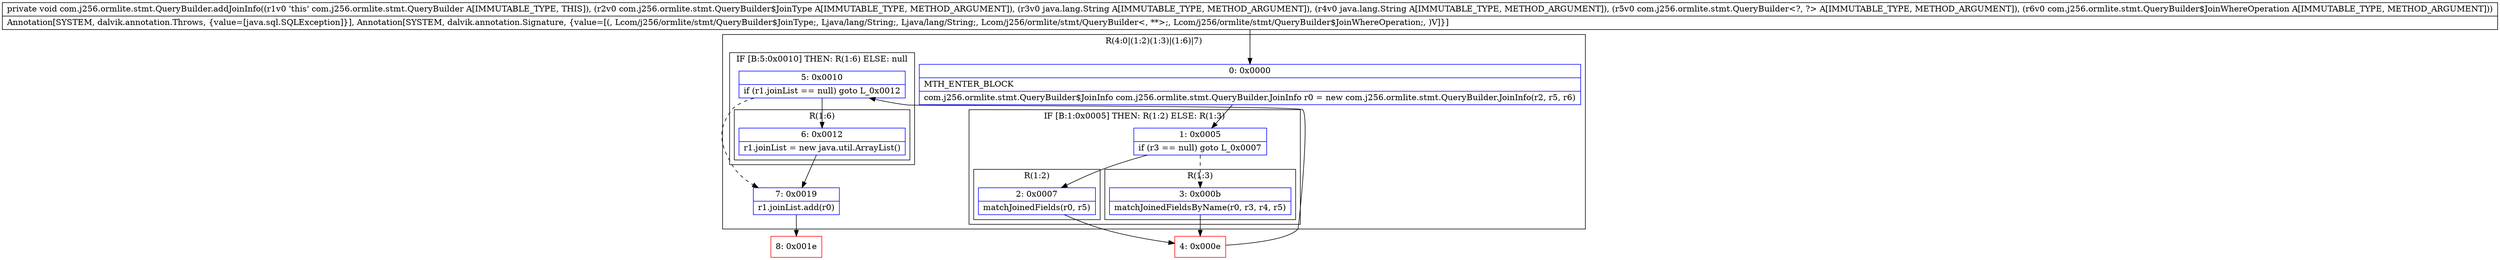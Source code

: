 digraph "CFG forcom.j256.ormlite.stmt.QueryBuilder.addJoinInfo(Lcom\/j256\/ormlite\/stmt\/QueryBuilder$JoinType;Ljava\/lang\/String;Ljava\/lang\/String;Lcom\/j256\/ormlite\/stmt\/QueryBuilder;Lcom\/j256\/ormlite\/stmt\/QueryBuilder$JoinWhereOperation;)V" {
subgraph cluster_Region_1399604056 {
label = "R(4:0|(1:2)(1:3)|(1:6)|7)";
node [shape=record,color=blue];
Node_0 [shape=record,label="{0\:\ 0x0000|MTH_ENTER_BLOCK\l|com.j256.ormlite.stmt.QueryBuilder$JoinInfo com.j256.ormlite.stmt.QueryBuilder.JoinInfo r0 = new com.j256.ormlite.stmt.QueryBuilder.JoinInfo(r2, r5, r6)\l}"];
subgraph cluster_IfRegion_634336500 {
label = "IF [B:1:0x0005] THEN: R(1:2) ELSE: R(1:3)";
node [shape=record,color=blue];
Node_1 [shape=record,label="{1\:\ 0x0005|if (r3 == null) goto L_0x0007\l}"];
subgraph cluster_Region_807551246 {
label = "R(1:2)";
node [shape=record,color=blue];
Node_2 [shape=record,label="{2\:\ 0x0007|matchJoinedFields(r0, r5)\l}"];
}
subgraph cluster_Region_714559993 {
label = "R(1:3)";
node [shape=record,color=blue];
Node_3 [shape=record,label="{3\:\ 0x000b|matchJoinedFieldsByName(r0, r3, r4, r5)\l}"];
}
}
subgraph cluster_IfRegion_975014436 {
label = "IF [B:5:0x0010] THEN: R(1:6) ELSE: null";
node [shape=record,color=blue];
Node_5 [shape=record,label="{5\:\ 0x0010|if (r1.joinList == null) goto L_0x0012\l}"];
subgraph cluster_Region_1787496135 {
label = "R(1:6)";
node [shape=record,color=blue];
Node_6 [shape=record,label="{6\:\ 0x0012|r1.joinList = new java.util.ArrayList()\l}"];
}
}
Node_7 [shape=record,label="{7\:\ 0x0019|r1.joinList.add(r0)\l}"];
}
Node_4 [shape=record,color=red,label="{4\:\ 0x000e}"];
Node_8 [shape=record,color=red,label="{8\:\ 0x001e}"];
MethodNode[shape=record,label="{private void com.j256.ormlite.stmt.QueryBuilder.addJoinInfo((r1v0 'this' com.j256.ormlite.stmt.QueryBuilder A[IMMUTABLE_TYPE, THIS]), (r2v0 com.j256.ormlite.stmt.QueryBuilder$JoinType A[IMMUTABLE_TYPE, METHOD_ARGUMENT]), (r3v0 java.lang.String A[IMMUTABLE_TYPE, METHOD_ARGUMENT]), (r4v0 java.lang.String A[IMMUTABLE_TYPE, METHOD_ARGUMENT]), (r5v0 com.j256.ormlite.stmt.QueryBuilder\<?, ?\> A[IMMUTABLE_TYPE, METHOD_ARGUMENT]), (r6v0 com.j256.ormlite.stmt.QueryBuilder$JoinWhereOperation A[IMMUTABLE_TYPE, METHOD_ARGUMENT]))  | Annotation[SYSTEM, dalvik.annotation.Throws, \{value=[java.sql.SQLException]\}], Annotation[SYSTEM, dalvik.annotation.Signature, \{value=[(, Lcom\/j256\/ormlite\/stmt\/QueryBuilder$JoinType;, Ljava\/lang\/String;, Ljava\/lang\/String;, Lcom\/j256\/ormlite\/stmt\/QueryBuilder\<, **\>;, Lcom\/j256\/ormlite\/stmt\/QueryBuilder$JoinWhereOperation;, )V]\}]\l}"];
MethodNode -> Node_0;
Node_0 -> Node_1;
Node_1 -> Node_2;
Node_1 -> Node_3[style=dashed];
Node_2 -> Node_4;
Node_3 -> Node_4;
Node_5 -> Node_6;
Node_5 -> Node_7[style=dashed];
Node_6 -> Node_7;
Node_7 -> Node_8;
Node_4 -> Node_5;
}

